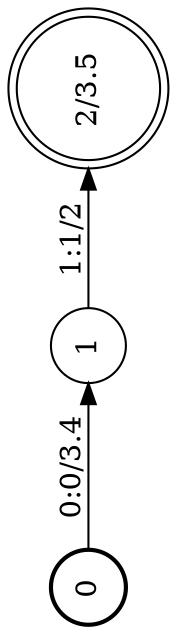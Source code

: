 digraph FST {
rankdir = LR;
size = "8.5,11";
center = 1;
orientation = Landscape;
ranksep = "0.4";
nodesep = "0.25";
0 [label = "0", shape = circle, style = bold, fontsize = 14]
	0 -> 1 [label = "0:0/3.4", fontsize = 14];
1 [label = "1", shape = circle, style = solid, fontsize = 14]
	1 -> 2 [label = "1:1/2", fontsize = 14];
2 [label = "2/3.5", shape = doublecircle, style = solid, fontsize = 14]
}
